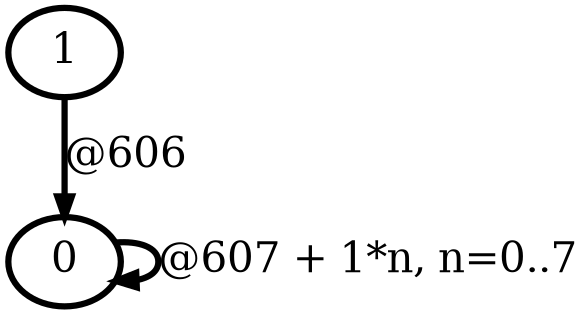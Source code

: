 digraph G {
        node [style=rounded, penwidth=3, fontsize=20, shape=oval];
        "1" -> "0" [label="@606", color=black,arrowsize=1,style=bold,penwidth=3,fontsize=20];
"0" -> "0" [label="@607 + 1*n, n=0..7", color=black,arrowsize=1,style=bold,penwidth=3,fontsize=20];
}
